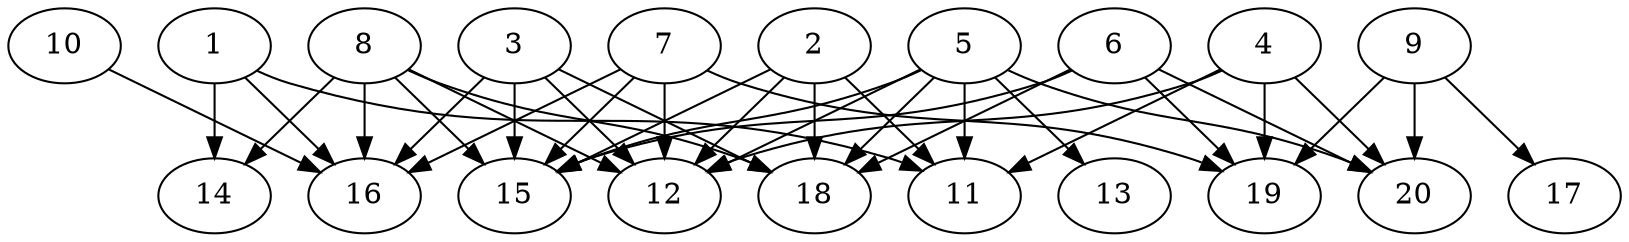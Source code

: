 // DAG automatically generated by daggen at Thu Oct  3 13:58:42 2019
// ./daggen --dot -n 20 --ccr 0.4 --fat 0.9 --regular 0.7 --density 0.6 --mindata 5242880 --maxdata 52428800 
digraph G {
  1 [size="48332800", alpha="0.12", expect_size="19333120"] 
  1 -> 11 [size ="19333120"]
  1 -> 14 [size ="19333120"]
  1 -> 16 [size ="19333120"]
  2 [size="96371200", alpha="0.12", expect_size="38548480"] 
  2 -> 11 [size ="38548480"]
  2 -> 12 [size ="38548480"]
  2 -> 15 [size ="38548480"]
  2 -> 18 [size ="38548480"]
  3 [size="97177600", alpha="0.09", expect_size="38871040"] 
  3 -> 12 [size ="38871040"]
  3 -> 15 [size ="38871040"]
  3 -> 16 [size ="38871040"]
  3 -> 18 [size ="38871040"]
  4 [size="121356800", alpha="0.01", expect_size="48542720"] 
  4 -> 11 [size ="48542720"]
  4 -> 12 [size ="48542720"]
  4 -> 19 [size ="48542720"]
  4 -> 20 [size ="48542720"]
  5 [size="48591360", alpha="0.13", expect_size="19436544"] 
  5 -> 11 [size ="19436544"]
  5 -> 12 [size ="19436544"]
  5 -> 13 [size ="19436544"]
  5 -> 15 [size ="19436544"]
  5 -> 18 [size ="19436544"]
  5 -> 20 [size ="19436544"]
  6 [size="57152000", alpha="0.19", expect_size="22860800"] 
  6 -> 15 [size ="22860800"]
  6 -> 18 [size ="22860800"]
  6 -> 19 [size ="22860800"]
  6 -> 20 [size ="22860800"]
  7 [size="31421440", alpha="0.02", expect_size="12568576"] 
  7 -> 12 [size ="12568576"]
  7 -> 15 [size ="12568576"]
  7 -> 16 [size ="12568576"]
  7 -> 19 [size ="12568576"]
  8 [size="96808960", alpha="0.03", expect_size="38723584"] 
  8 -> 12 [size ="38723584"]
  8 -> 14 [size ="38723584"]
  8 -> 15 [size ="38723584"]
  8 -> 16 [size ="38723584"]
  8 -> 18 [size ="38723584"]
  9 [size="91783680", alpha="0.05", expect_size="36713472"] 
  9 -> 17 [size ="36713472"]
  9 -> 19 [size ="36713472"]
  9 -> 20 [size ="36713472"]
  10 [size="45276160", alpha="0.08", expect_size="18110464"] 
  10 -> 16 [size ="18110464"]
  11 [size="108377600", alpha="0.06", expect_size="43351040"] 
  12 [size="61204480", alpha="0.06", expect_size="24481792"] 
  13 [size="16709120", alpha="0.18", expect_size="6683648"] 
  14 [size="71495680", alpha="0.19", expect_size="28598272"] 
  15 [size="78466560", alpha="0.15", expect_size="31386624"] 
  16 [size="34378240", alpha="0.18", expect_size="13751296"] 
  17 [size="30200320", alpha="0.05", expect_size="12080128"] 
  18 [size="40911360", alpha="0.12", expect_size="16364544"] 
  19 [size="56299520", alpha="0.11", expect_size="22519808"] 
  20 [size="86351360", alpha="0.06", expect_size="34540544"] 
}
